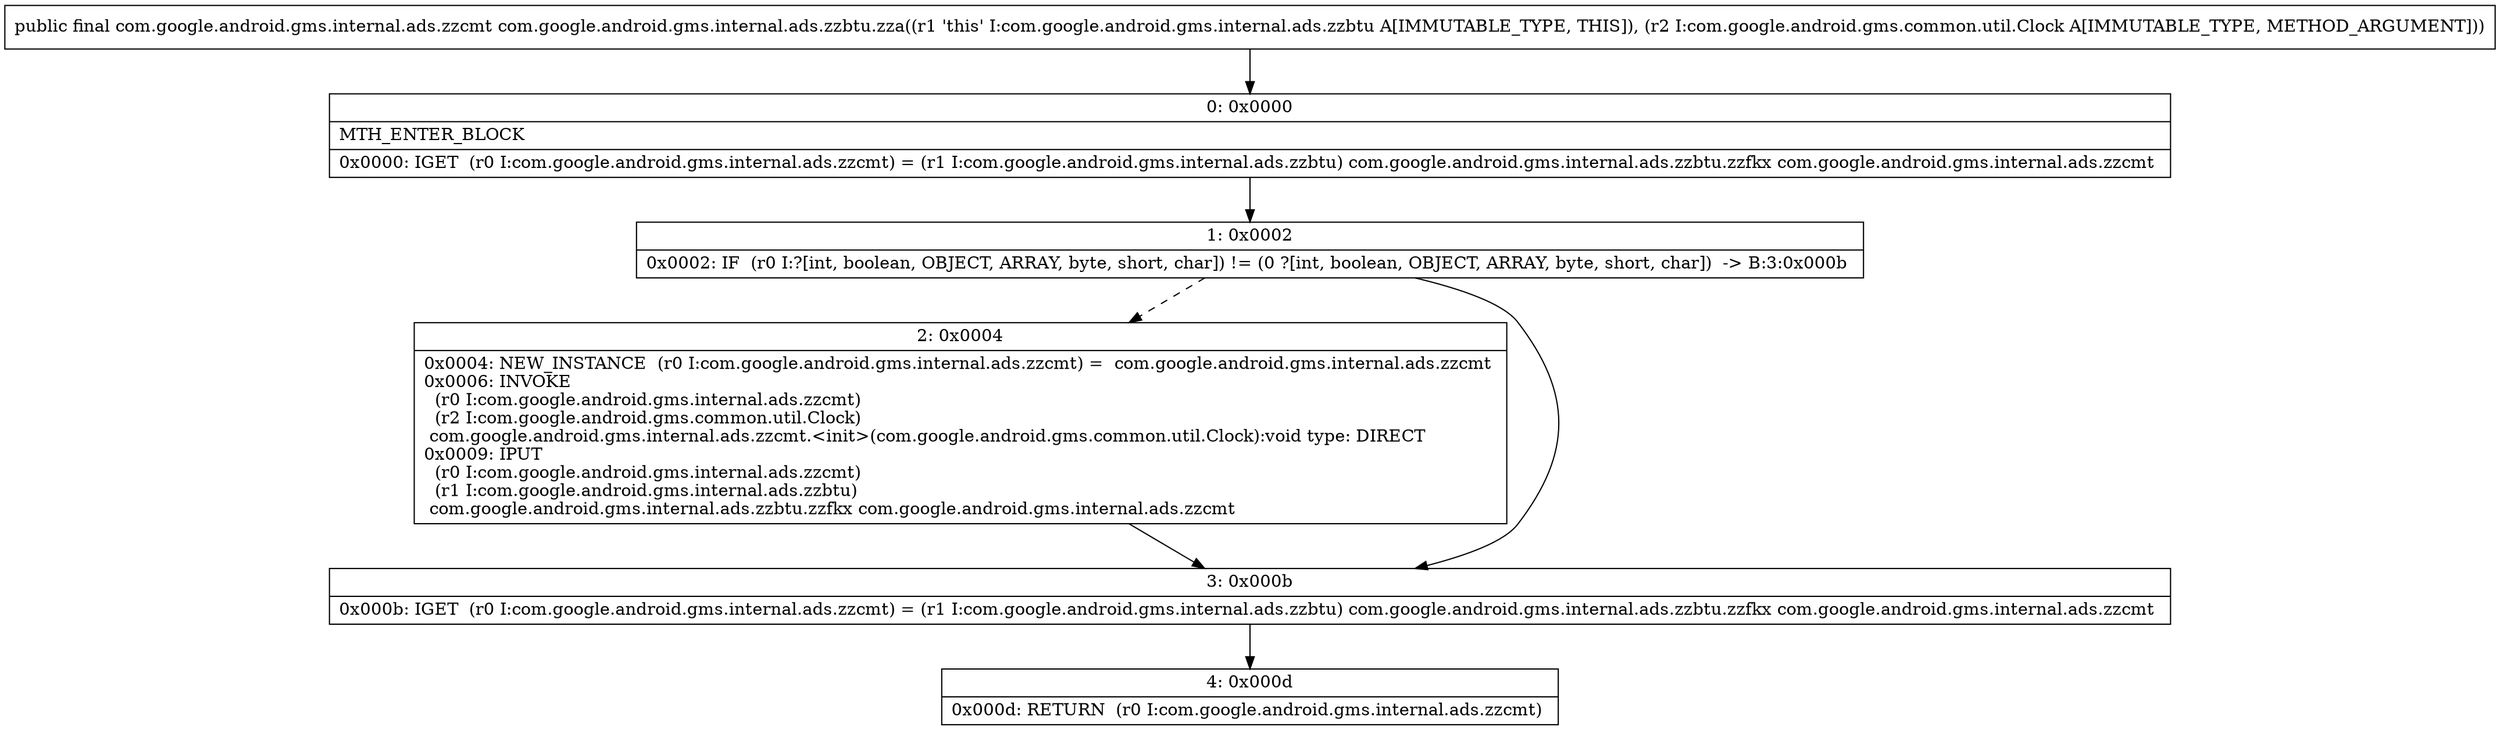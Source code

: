 digraph "CFG forcom.google.android.gms.internal.ads.zzbtu.zza(Lcom\/google\/android\/gms\/common\/util\/Clock;)Lcom\/google\/android\/gms\/internal\/ads\/zzcmt;" {
Node_0 [shape=record,label="{0\:\ 0x0000|MTH_ENTER_BLOCK\l|0x0000: IGET  (r0 I:com.google.android.gms.internal.ads.zzcmt) = (r1 I:com.google.android.gms.internal.ads.zzbtu) com.google.android.gms.internal.ads.zzbtu.zzfkx com.google.android.gms.internal.ads.zzcmt \l}"];
Node_1 [shape=record,label="{1\:\ 0x0002|0x0002: IF  (r0 I:?[int, boolean, OBJECT, ARRAY, byte, short, char]) != (0 ?[int, boolean, OBJECT, ARRAY, byte, short, char])  \-\> B:3:0x000b \l}"];
Node_2 [shape=record,label="{2\:\ 0x0004|0x0004: NEW_INSTANCE  (r0 I:com.google.android.gms.internal.ads.zzcmt) =  com.google.android.gms.internal.ads.zzcmt \l0x0006: INVOKE  \l  (r0 I:com.google.android.gms.internal.ads.zzcmt)\l  (r2 I:com.google.android.gms.common.util.Clock)\l com.google.android.gms.internal.ads.zzcmt.\<init\>(com.google.android.gms.common.util.Clock):void type: DIRECT \l0x0009: IPUT  \l  (r0 I:com.google.android.gms.internal.ads.zzcmt)\l  (r1 I:com.google.android.gms.internal.ads.zzbtu)\l com.google.android.gms.internal.ads.zzbtu.zzfkx com.google.android.gms.internal.ads.zzcmt \l}"];
Node_3 [shape=record,label="{3\:\ 0x000b|0x000b: IGET  (r0 I:com.google.android.gms.internal.ads.zzcmt) = (r1 I:com.google.android.gms.internal.ads.zzbtu) com.google.android.gms.internal.ads.zzbtu.zzfkx com.google.android.gms.internal.ads.zzcmt \l}"];
Node_4 [shape=record,label="{4\:\ 0x000d|0x000d: RETURN  (r0 I:com.google.android.gms.internal.ads.zzcmt) \l}"];
MethodNode[shape=record,label="{public final com.google.android.gms.internal.ads.zzcmt com.google.android.gms.internal.ads.zzbtu.zza((r1 'this' I:com.google.android.gms.internal.ads.zzbtu A[IMMUTABLE_TYPE, THIS]), (r2 I:com.google.android.gms.common.util.Clock A[IMMUTABLE_TYPE, METHOD_ARGUMENT])) }"];
MethodNode -> Node_0;
Node_0 -> Node_1;
Node_1 -> Node_2[style=dashed];
Node_1 -> Node_3;
Node_2 -> Node_3;
Node_3 -> Node_4;
}

